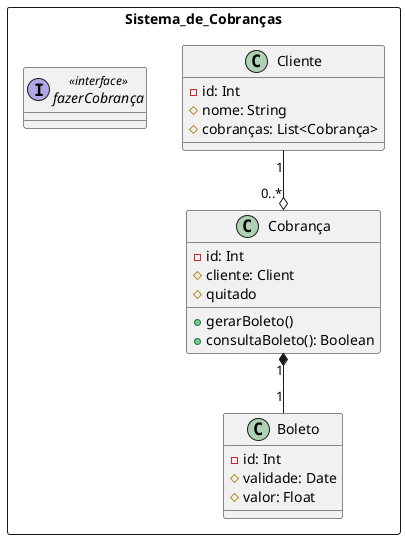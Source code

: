 @startuml sisDeCobrança
  package Sistema_de_Cobranças <<rectangle>> {

    class Cliente {
      - id: Int
      # nome: String
      # cobranças: List<Cobrança>
    }

    class Cobrança {
      - id: Int
      # cliente: Client
      # quitado
      + gerarBoleto()
      + consultaBoleto(): Boolean
    }

    class Boleto {
      - id: Int
      # validade: Date
      # valor: Float
    }

    Cliente "1" --o "0..*" Cobrança
    Cobrança "1" *-- "1" Boleto

    interface fazerCobrança <<interface>> {
    }
  }
@enduml